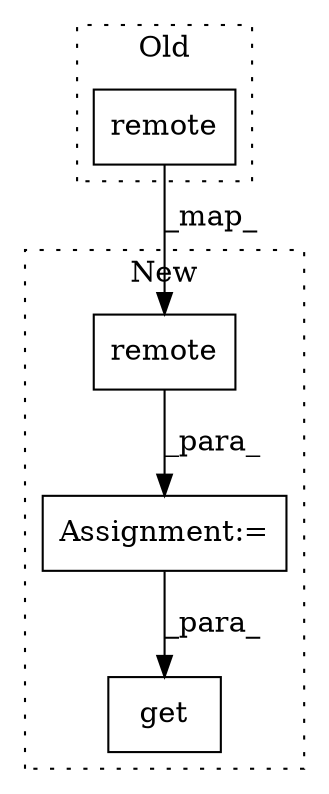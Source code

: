 digraph G {
subgraph cluster0 {
1 [label="remote" a="32" s="3835" l="8" shape="box"];
label = "Old";
style="dotted";
}
subgraph cluster1 {
2 [label="remote" a="32" s="3831" l="8" shape="box"];
3 [label="Assignment:=" a="7" s="3810" l="14" shape="box"];
4 [label="get" a="32" s="3954,3962" l="4,1" shape="box"];
label = "New";
style="dotted";
}
1 -> 2 [label="_map_"];
2 -> 3 [label="_para_"];
3 -> 4 [label="_para_"];
}